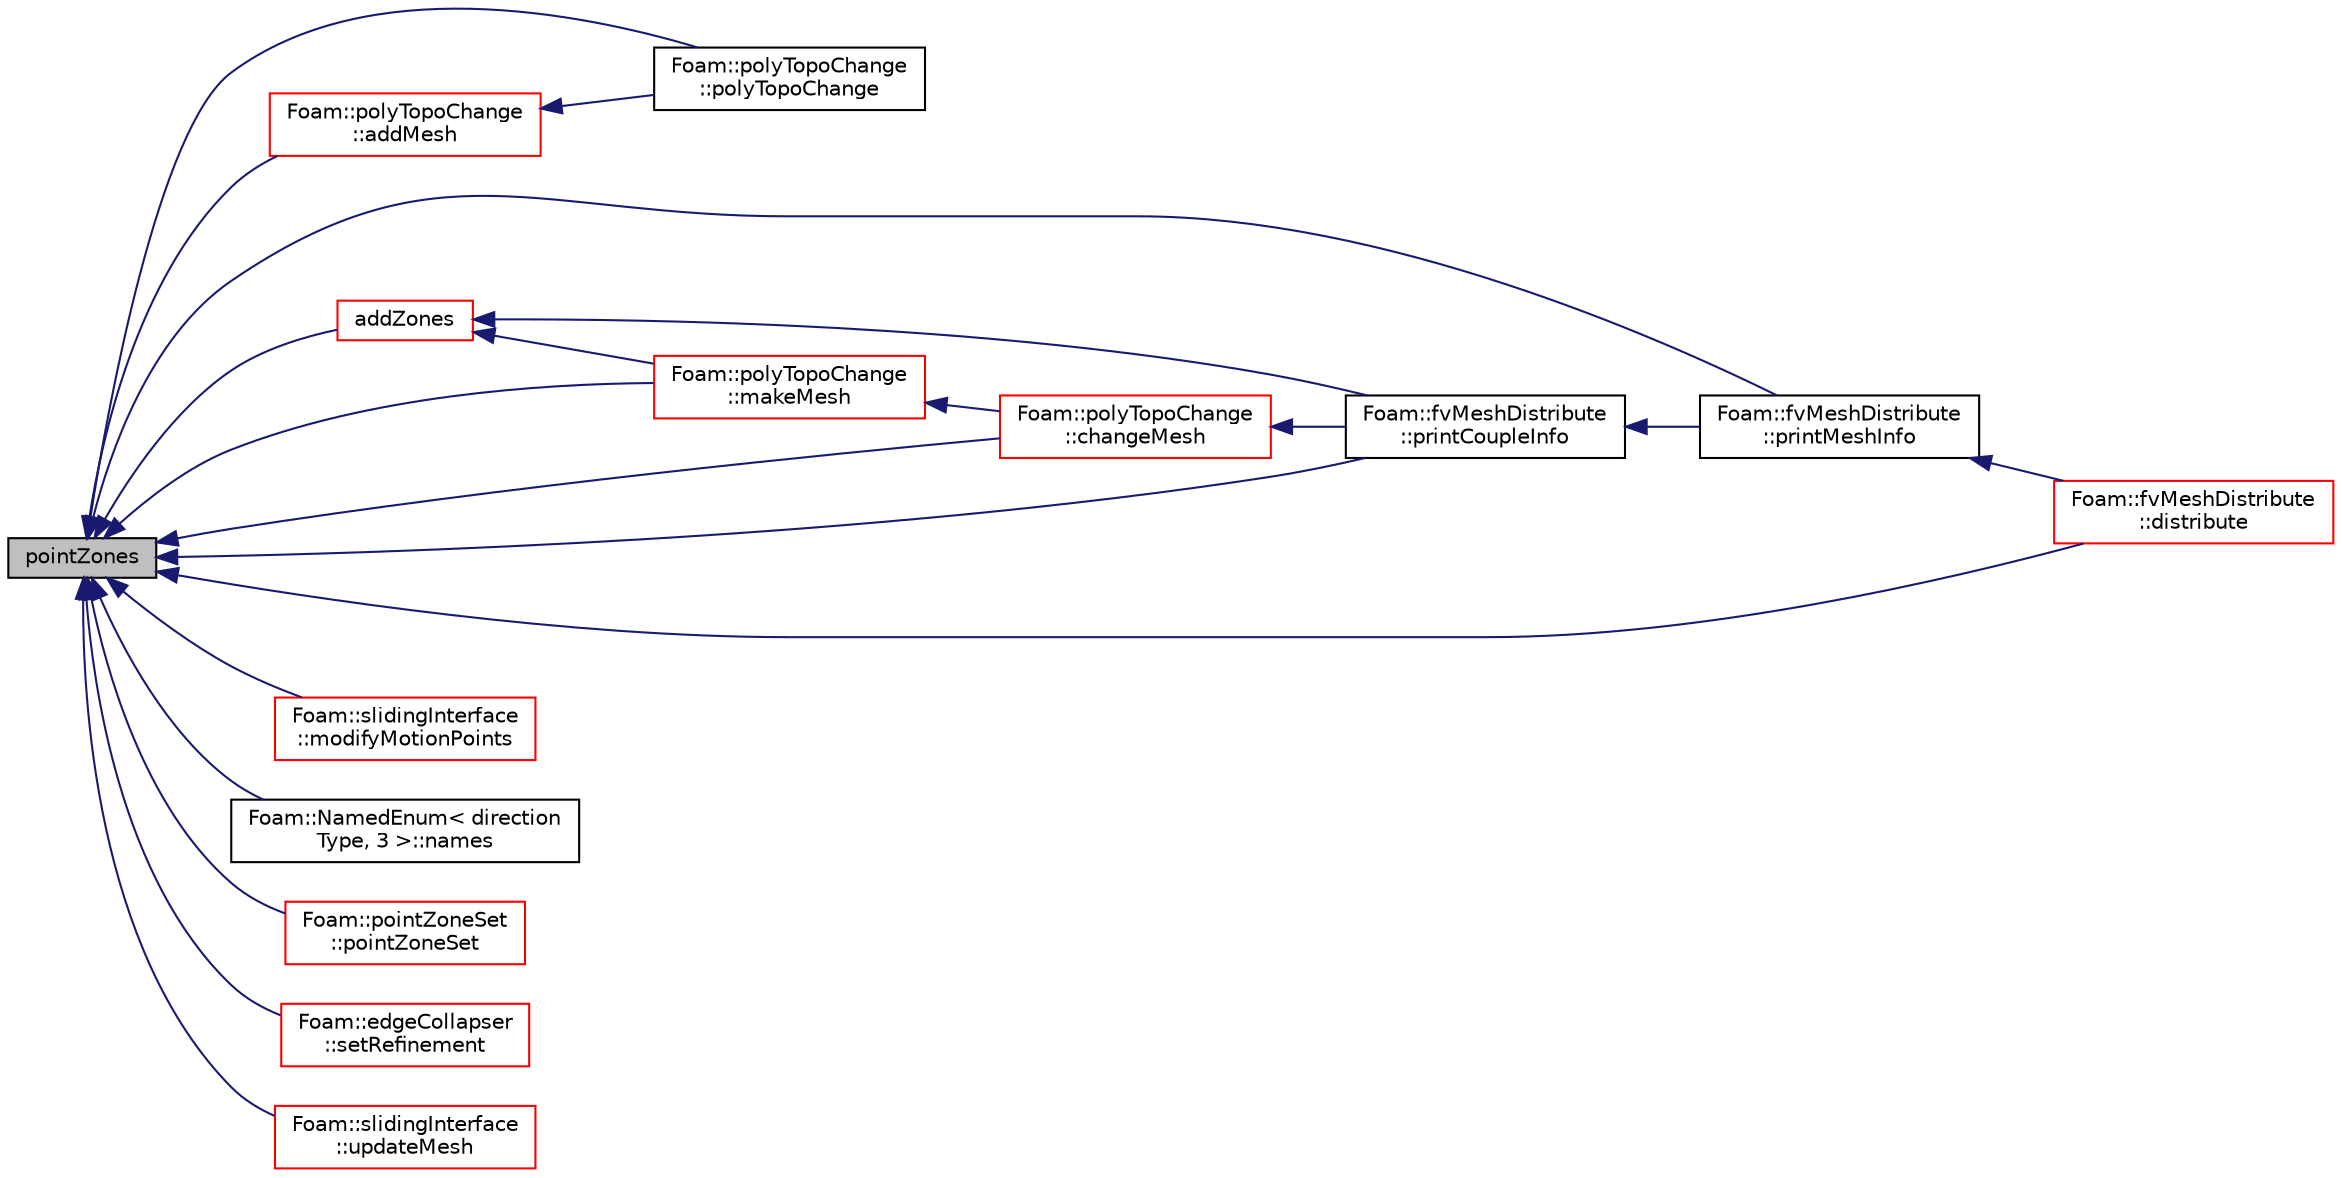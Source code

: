 digraph "pointZones"
{
  bgcolor="transparent";
  edge [fontname="Helvetica",fontsize="10",labelfontname="Helvetica",labelfontsize="10"];
  node [fontname="Helvetica",fontsize="10",shape=record];
  rankdir="LR";
  Node10160 [label="pointZones",height=0.2,width=0.4,color="black", fillcolor="grey75", style="filled", fontcolor="black"];
  Node10160 -> Node10161 [dir="back",color="midnightblue",fontsize="10",style="solid",fontname="Helvetica"];
  Node10161 [label="Foam::polyTopoChange\l::addMesh",height=0.2,width=0.4,color="red",URL="$a22449.html#a1f97630a2e6369203b99c1d1d1c3cff3",tooltip="Add all points/faces/cells of mesh. Additional offset for patch. "];
  Node10161 -> Node10162 [dir="back",color="midnightblue",fontsize="10",style="solid",fontname="Helvetica"];
  Node10162 [label="Foam::polyTopoChange\l::polyTopoChange",height=0.2,width=0.4,color="black",URL="$a22449.html#a158efdaa4673bf44ac6748dde6a5cad6",tooltip="Construct from mesh. Adds all points/face/cells from mesh. "];
  Node10160 -> Node10165 [dir="back",color="midnightblue",fontsize="10",style="solid",fontname="Helvetica"];
  Node10165 [label="addZones",height=0.2,width=0.4,color="red",URL="$a28565.html#a2e9c425fb50ce986acf3eb59fa7f1935",tooltip="Add mesh zones. "];
  Node10165 -> Node10166 [dir="back",color="midnightblue",fontsize="10",style="solid",fontname="Helvetica"];
  Node10166 [label="Foam::fvMeshDistribute\l::printCoupleInfo",height=0.2,width=0.4,color="black",URL="$a22197.html#a0b2e9e5ba94679bbc5d807ecf02687e2",tooltip="Print some info on coupling data. "];
  Node10166 -> Node10167 [dir="back",color="midnightblue",fontsize="10",style="solid",fontname="Helvetica"];
  Node10167 [label="Foam::fvMeshDistribute\l::printMeshInfo",height=0.2,width=0.4,color="black",URL="$a22197.html#a8a0700fdb9e32ce9809a663ad13ab01b",tooltip="Print some info on mesh. "];
  Node10167 -> Node10168 [dir="back",color="midnightblue",fontsize="10",style="solid",fontname="Helvetica"];
  Node10168 [label="Foam::fvMeshDistribute\l::distribute",height=0.2,width=0.4,color="red",URL="$a22197.html#acb11a389cf765470aea69d37a526cf1f",tooltip="Send cells to neighbours according to distribution. "];
  Node10165 -> Node10178 [dir="back",color="midnightblue",fontsize="10",style="solid",fontname="Helvetica"];
  Node10178 [label="Foam::polyTopoChange\l::makeMesh",height=0.2,width=0.4,color="red",URL="$a22449.html#a53cd346c4116b75d2e9540d07c212149",tooltip="Create new mesh with old mesh patches. "];
  Node10178 -> Node10182 [dir="back",color="midnightblue",fontsize="10",style="solid",fontname="Helvetica"];
  Node10182 [label="Foam::polyTopoChange\l::changeMesh",height=0.2,width=0.4,color="red",URL="$a22449.html#a1b105b13373ba9f1c7685f873b250cf2",tooltip="Inplace changes mesh without change of patches. "];
  Node10182 -> Node10166 [dir="back",color="midnightblue",fontsize="10",style="solid",fontname="Helvetica"];
  Node10160 -> Node10182 [dir="back",color="midnightblue",fontsize="10",style="solid",fontname="Helvetica"];
  Node10160 -> Node10168 [dir="back",color="midnightblue",fontsize="10",style="solid",fontname="Helvetica"];
  Node10160 -> Node10178 [dir="back",color="midnightblue",fontsize="10",style="solid",fontname="Helvetica"];
  Node10160 -> Node10421 [dir="back",color="midnightblue",fontsize="10",style="solid",fontname="Helvetica"];
  Node10421 [label="Foam::slidingInterface\l::modifyMotionPoints",height=0.2,width=0.4,color="red",URL="$a22513.html#ac05c3f18da75b17c4b6c13757cacbff1",tooltip="Modify motion points to comply with the topological change. "];
  Node10160 -> Node10306 [dir="back",color="midnightblue",fontsize="10",style="solid",fontname="Helvetica"];
  Node10306 [label="Foam::NamedEnum\< direction\lType, 3 \>::names",height=0.2,width=0.4,color="black",URL="$a27113.html#a7350da3a0edd92cd11e6c479c9967dc8"];
  Node10160 -> Node10423 [dir="back",color="midnightblue",fontsize="10",style="solid",fontname="Helvetica"];
  Node10423 [label="Foam::pointZoneSet\l::pointZoneSet",height=0.2,width=0.4,color="red",URL="$a26593.html#a30266f36aa376b247f8b93c81213a836",tooltip="Construct from objectRegistry and name. "];
  Node10160 -> Node10162 [dir="back",color="midnightblue",fontsize="10",style="solid",fontname="Helvetica"];
  Node10160 -> Node10166 [dir="back",color="midnightblue",fontsize="10",style="solid",fontname="Helvetica"];
  Node10160 -> Node10167 [dir="back",color="midnightblue",fontsize="10",style="solid",fontname="Helvetica"];
  Node10160 -> Node10192 [dir="back",color="midnightblue",fontsize="10",style="solid",fontname="Helvetica"];
  Node10192 [label="Foam::edgeCollapser\l::setRefinement",height=0.2,width=0.4,color="red",URL="$a22401.html#a788f5a11a20efd0f4a6a8ab78be4efeb",tooltip="Play commands into polyTopoChange to create mesh. "];
  Node10160 -> Node10435 [dir="back",color="midnightblue",fontsize="10",style="solid",fontname="Helvetica"];
  Node10435 [label="Foam::slidingInterface\l::updateMesh",height=0.2,width=0.4,color="red",URL="$a22513.html#ad57565956fd4064299f4bd3c4eebb1d4",tooltip="Force recalculation of locally stored data on topological change. "];
}
